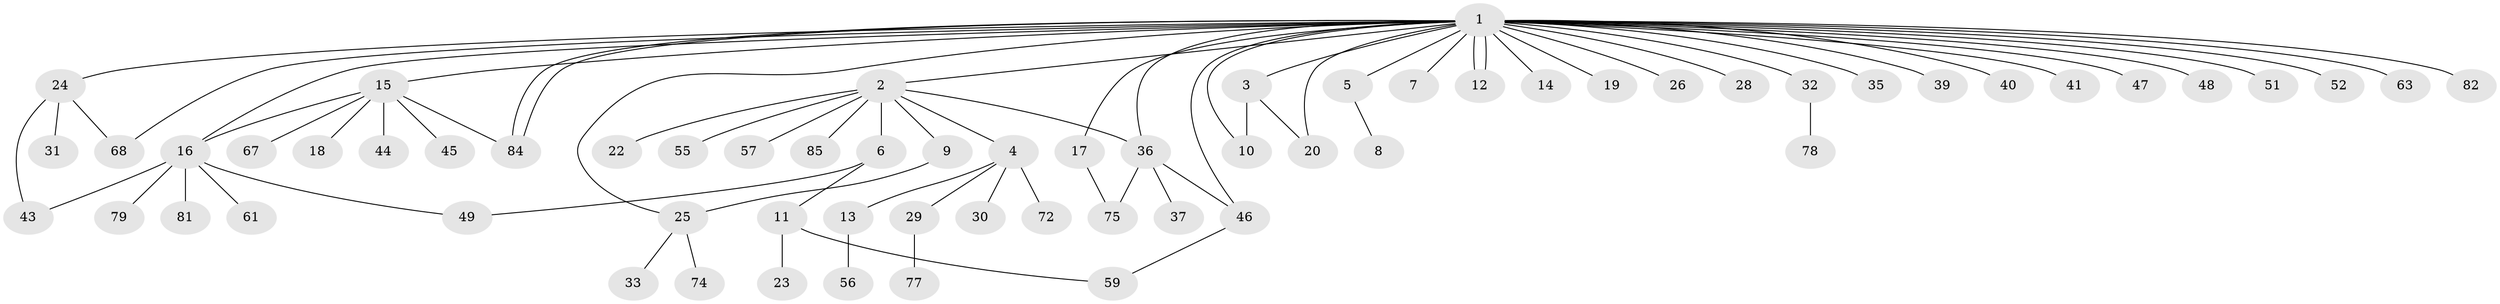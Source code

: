 // Generated by graph-tools (version 1.1) at 2025/23/03/03/25 07:23:55]
// undirected, 64 vertices, 77 edges
graph export_dot {
graph [start="1"]
  node [color=gray90,style=filled];
  1 [super="+34"];
  2 [super="+27"];
  3;
  4 [super="+65"];
  5;
  6 [super="+42"];
  7 [super="+66"];
  8 [super="+64"];
  9;
  10 [super="+21"];
  11 [super="+71"];
  12;
  13 [super="+54"];
  14;
  15 [super="+83"];
  16 [super="+53"];
  17;
  18;
  19;
  20;
  22;
  23;
  24 [super="+73"];
  25 [super="+38"];
  26 [super="+80"];
  28 [super="+70"];
  29;
  30;
  31;
  32;
  33;
  35;
  36 [super="+50"];
  37;
  39;
  40;
  41;
  43 [super="+60"];
  44;
  45;
  46 [super="+62"];
  47;
  48;
  49;
  51 [super="+58"];
  52;
  55;
  56 [super="+76"];
  57;
  59;
  61;
  63;
  67;
  68 [super="+69"];
  72;
  74;
  75;
  77;
  78;
  79;
  81;
  82;
  84;
  85;
  1 -- 2;
  1 -- 3;
  1 -- 5;
  1 -- 7;
  1 -- 10;
  1 -- 12;
  1 -- 12;
  1 -- 14;
  1 -- 15;
  1 -- 16;
  1 -- 17;
  1 -- 19;
  1 -- 20;
  1 -- 24;
  1 -- 25;
  1 -- 26;
  1 -- 28 [weight=2];
  1 -- 32;
  1 -- 35;
  1 -- 36;
  1 -- 39;
  1 -- 40;
  1 -- 41;
  1 -- 46;
  1 -- 47;
  1 -- 48;
  1 -- 51;
  1 -- 52;
  1 -- 63;
  1 -- 68;
  1 -- 82;
  1 -- 84;
  1 -- 84;
  2 -- 4;
  2 -- 6 [weight=2];
  2 -- 9;
  2 -- 22;
  2 -- 55;
  2 -- 57;
  2 -- 85;
  2 -- 36;
  3 -- 10;
  3 -- 20;
  4 -- 13;
  4 -- 29;
  4 -- 30;
  4 -- 72;
  5 -- 8;
  6 -- 11;
  6 -- 49;
  9 -- 25;
  11 -- 23;
  11 -- 59;
  13 -- 56;
  15 -- 18;
  15 -- 44;
  15 -- 45;
  15 -- 67;
  15 -- 84;
  15 -- 16;
  16 -- 49;
  16 -- 81;
  16 -- 61;
  16 -- 79;
  16 -- 43;
  17 -- 75;
  24 -- 31;
  24 -- 43;
  24 -- 68;
  25 -- 33;
  25 -- 74;
  29 -- 77;
  32 -- 78;
  36 -- 37;
  36 -- 75;
  36 -- 46;
  46 -- 59;
}
